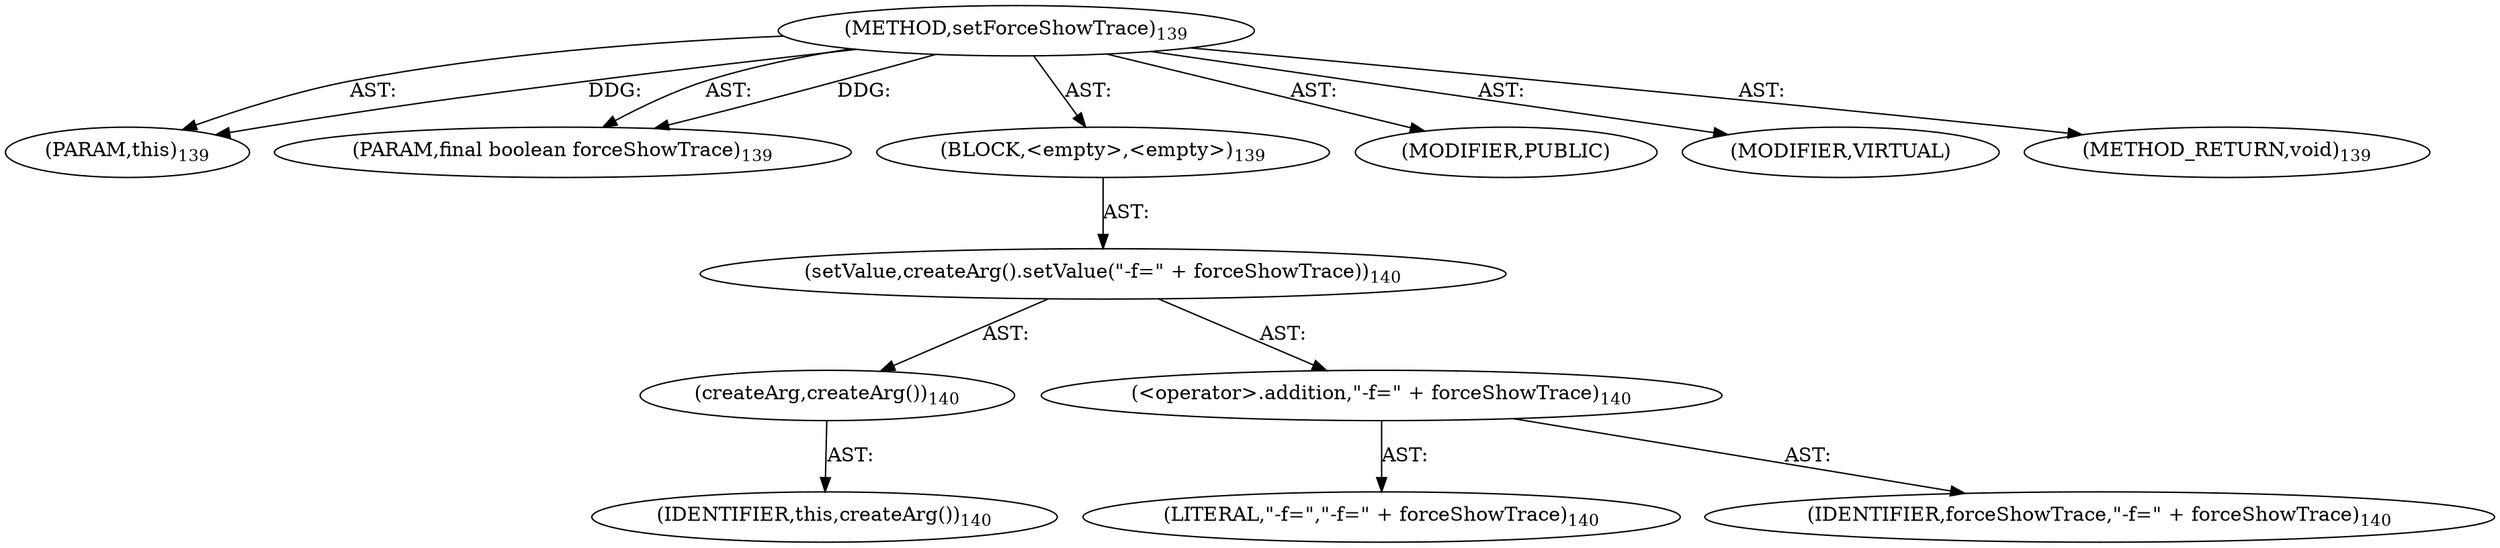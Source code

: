 digraph "setForceShowTrace" {  
"111669149704" [label = <(METHOD,setForceShowTrace)<SUB>139</SUB>> ]
"115964116995" [label = <(PARAM,this)<SUB>139</SUB>> ]
"115964117006" [label = <(PARAM,final boolean forceShowTrace)<SUB>139</SUB>> ]
"25769803784" [label = <(BLOCK,&lt;empty&gt;,&lt;empty&gt;)<SUB>139</SUB>> ]
"30064771097" [label = <(setValue,createArg().setValue(&quot;-f=&quot; + forceShowTrace))<SUB>140</SUB>> ]
"30064771098" [label = <(createArg,createArg())<SUB>140</SUB>> ]
"68719476739" [label = <(IDENTIFIER,this,createArg())<SUB>140</SUB>> ]
"30064771099" [label = <(&lt;operator&gt;.addition,&quot;-f=&quot; + forceShowTrace)<SUB>140</SUB>> ]
"90194313221" [label = <(LITERAL,&quot;-f=&quot;,&quot;-f=&quot; + forceShowTrace)<SUB>140</SUB>> ]
"68719476756" [label = <(IDENTIFIER,forceShowTrace,&quot;-f=&quot; + forceShowTrace)<SUB>140</SUB>> ]
"133143986195" [label = <(MODIFIER,PUBLIC)> ]
"133143986196" [label = <(MODIFIER,VIRTUAL)> ]
"128849018888" [label = <(METHOD_RETURN,void)<SUB>139</SUB>> ]
  "111669149704" -> "115964116995"  [ label = "AST: "] 
  "111669149704" -> "115964117006"  [ label = "AST: "] 
  "111669149704" -> "25769803784"  [ label = "AST: "] 
  "111669149704" -> "133143986195"  [ label = "AST: "] 
  "111669149704" -> "133143986196"  [ label = "AST: "] 
  "111669149704" -> "128849018888"  [ label = "AST: "] 
  "25769803784" -> "30064771097"  [ label = "AST: "] 
  "30064771097" -> "30064771098"  [ label = "AST: "] 
  "30064771097" -> "30064771099"  [ label = "AST: "] 
  "30064771098" -> "68719476739"  [ label = "AST: "] 
  "30064771099" -> "90194313221"  [ label = "AST: "] 
  "30064771099" -> "68719476756"  [ label = "AST: "] 
  "111669149704" -> "115964116995"  [ label = "DDG: "] 
  "111669149704" -> "115964117006"  [ label = "DDG: "] 
}

